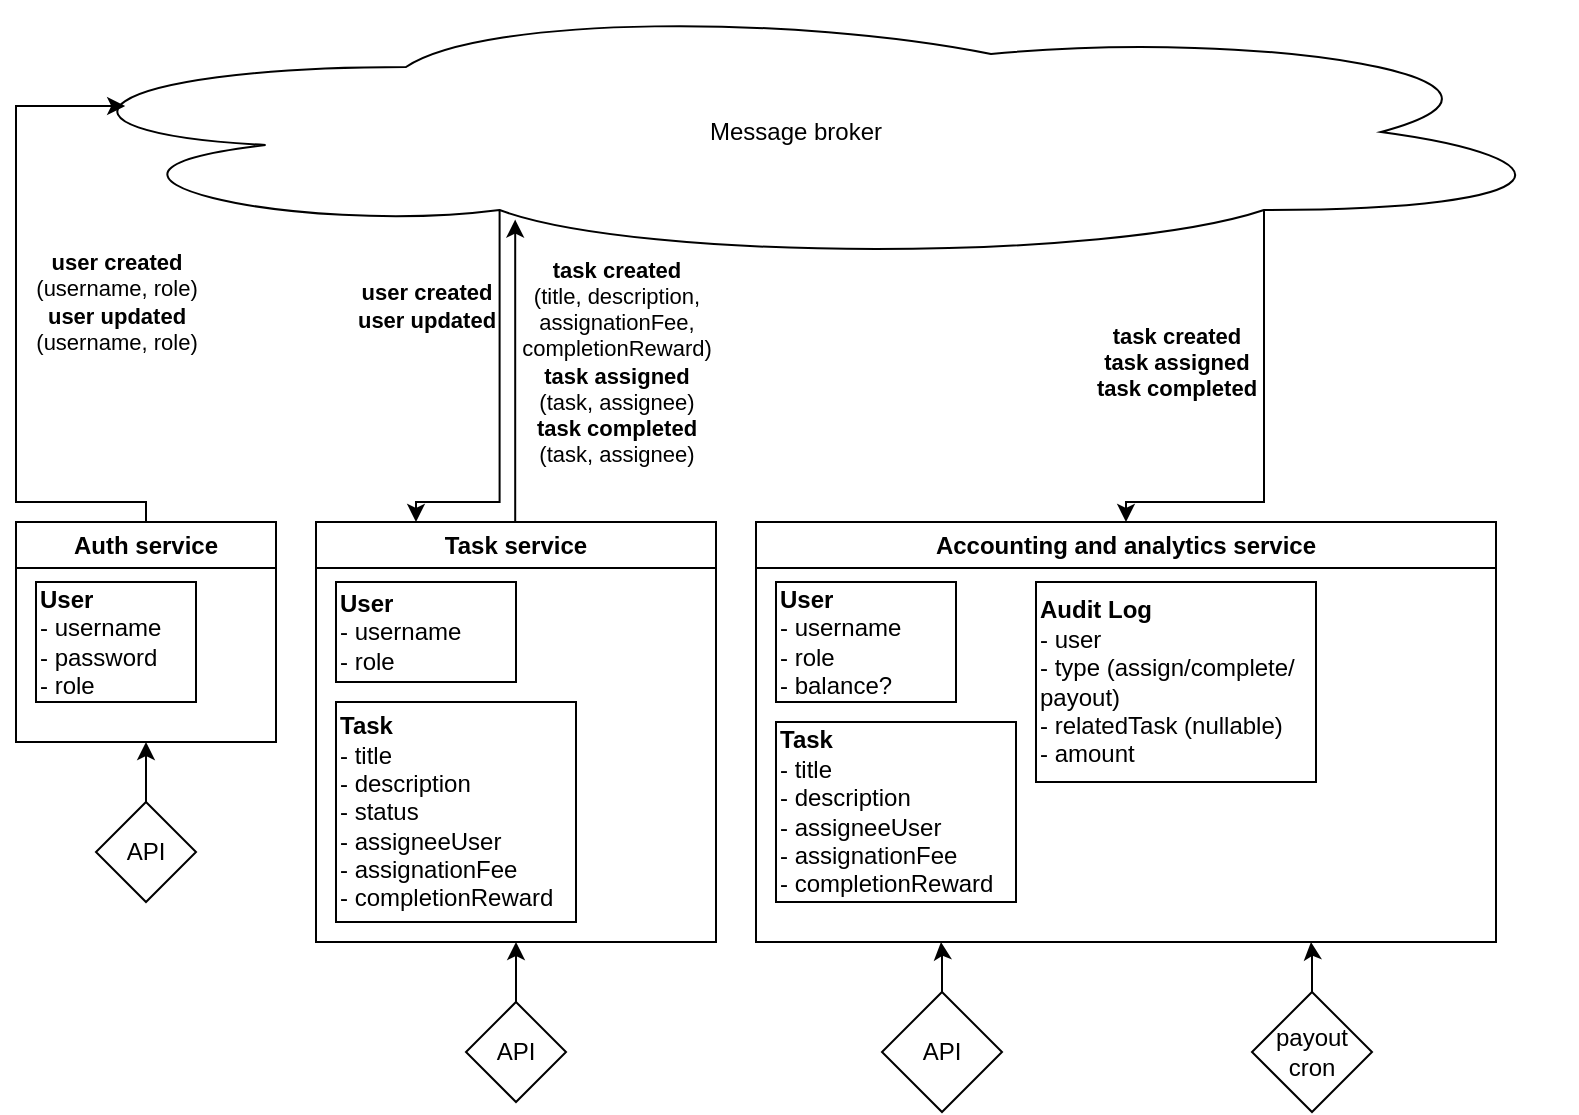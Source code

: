 <mxfile version="20.8.5" type="device"><diagram id="-sr7OufAVYsd2hw4A6t_" name="Page-1"><mxGraphModel dx="1187" dy="641" grid="1" gridSize="10" guides="1" tooltips="1" connect="1" arrows="1" fold="1" page="1" pageScale="1" pageWidth="827" pageHeight="1169" math="0" shadow="0"><root><mxCell id="0"/><mxCell id="1" parent="0"/><mxCell id="N7WzvG4pviHTjJZV-qcs-23" style="edgeStyle=orthogonalEdgeStyle;rounded=0;orthogonalLoop=1;jettySize=auto;html=1;exitX=0.31;exitY=0.8;exitDx=0;exitDy=0;exitPerimeter=0;entryX=0.25;entryY=0;entryDx=0;entryDy=0;" edge="1" parent="1" source="N7WzvG4pviHTjJZV-qcs-2" target="N7WzvG4pviHTjJZV-qcs-5"><mxGeometry relative="1" as="geometry"><Array as="points"><mxPoint x="262" y="270"/><mxPoint x="220" y="270"/></Array></mxGeometry></mxCell><mxCell id="N7WzvG4pviHTjJZV-qcs-24" value="&lt;b&gt;user created&lt;br style=&quot;border-color: var(--border-color);&quot;&gt;user updated&lt;br&gt;&lt;/b&gt;" style="edgeLabel;html=1;align=center;verticalAlign=middle;resizable=0;points=[];" vertex="1" connectable="0" parent="N7WzvG4pviHTjJZV-qcs-23"><mxGeometry x="-0.515" y="-3" relative="1" as="geometry"><mxPoint x="-34" as="offset"/></mxGeometry></mxCell><mxCell id="N7WzvG4pviHTjJZV-qcs-28" style="edgeStyle=orthogonalEdgeStyle;rounded=0;orthogonalLoop=1;jettySize=auto;html=1;exitX=0.8;exitY=0.8;exitDx=0;exitDy=0;exitPerimeter=0;" edge="1" parent="1" source="N7WzvG4pviHTjJZV-qcs-2" target="N7WzvG4pviHTjJZV-qcs-6"><mxGeometry relative="1" as="geometry"><Array as="points"><mxPoint x="644" y="270"/><mxPoint x="575" y="270"/></Array></mxGeometry></mxCell><mxCell id="N7WzvG4pviHTjJZV-qcs-29" value="&lt;b&gt;task created&lt;br&gt;task assigned&lt;br&gt;task completed&lt;/b&gt;" style="edgeLabel;html=1;align=center;verticalAlign=middle;resizable=0;points=[];" vertex="1" connectable="0" parent="N7WzvG4pviHTjJZV-qcs-28"><mxGeometry x="-0.248" y="-1" relative="1" as="geometry"><mxPoint x="-43" y="-9" as="offset"/></mxGeometry></mxCell><mxCell id="N7WzvG4pviHTjJZV-qcs-2" value="Message broker" style="ellipse;shape=cloud;whiteSpace=wrap;html=1;" vertex="1" parent="1"><mxGeometry x="20" y="20" width="780" height="130" as="geometry"/></mxCell><mxCell id="N7WzvG4pviHTjJZV-qcs-21" style="edgeStyle=orthogonalEdgeStyle;rounded=0;orthogonalLoop=1;jettySize=auto;html=1;entryX=0.07;entryY=0.4;entryDx=0;entryDy=0;entryPerimeter=0;exitX=0.5;exitY=0;exitDx=0;exitDy=0;" edge="1" parent="1" source="N7WzvG4pviHTjJZV-qcs-3" target="N7WzvG4pviHTjJZV-qcs-2"><mxGeometry relative="1" as="geometry"><Array as="points"><mxPoint x="85" y="270"/><mxPoint x="20" y="270"/><mxPoint x="20" y="72"/></Array></mxGeometry></mxCell><mxCell id="N7WzvG4pviHTjJZV-qcs-22" value="&lt;b style=&quot;border-color: var(--border-color);&quot;&gt;user created&lt;br style=&quot;border-color: var(--border-color);&quot;&gt;&lt;/b&gt;(username, role)&lt;br style=&quot;border-color: var(--border-color);&quot;&gt;&lt;b style=&quot;border-color: var(--border-color);&quot;&gt;user updated&lt;br style=&quot;border-color: var(--border-color);&quot;&gt;&lt;/b&gt;(username, role)" style="edgeLabel;html=1;align=center;verticalAlign=middle;resizable=0;points=[];" vertex="1" connectable="0" parent="N7WzvG4pviHTjJZV-qcs-21"><mxGeometry x="0.053" y="3" relative="1" as="geometry"><mxPoint x="53" y="-3" as="offset"/></mxGeometry></mxCell><mxCell id="N7WzvG4pviHTjJZV-qcs-3" value="Auth service" style="swimlane;whiteSpace=wrap;html=1;" vertex="1" parent="1"><mxGeometry x="20" y="280" width="130" height="110" as="geometry"/></mxCell><mxCell id="N7WzvG4pviHTjJZV-qcs-7" value="&lt;b&gt;User&lt;/b&gt;&lt;br&gt;- username&lt;br&gt;- password&lt;br&gt;- role" style="whiteSpace=wrap;html=1;align=left;" vertex="1" parent="N7WzvG4pviHTjJZV-qcs-3"><mxGeometry x="10" y="30" width="80" height="60" as="geometry"/></mxCell><mxCell id="N7WzvG4pviHTjJZV-qcs-26" style="edgeStyle=orthogonalEdgeStyle;rounded=0;orthogonalLoop=1;jettySize=auto;html=1;entryX=0.32;entryY=0.837;entryDx=0;entryDy=0;entryPerimeter=0;" edge="1" parent="1" source="N7WzvG4pviHTjJZV-qcs-5" target="N7WzvG4pviHTjJZV-qcs-2"><mxGeometry relative="1" as="geometry"><Array as="points"><mxPoint x="270" y="180"/></Array></mxGeometry></mxCell><mxCell id="N7WzvG4pviHTjJZV-qcs-27" value="&lt;b&gt;task created&lt;/b&gt;&lt;br&gt;(title, description, &lt;br&gt;assignationFee, &lt;br&gt;completionReward)&lt;br&gt;&lt;b&gt;task assigned&lt;/b&gt;&lt;br&gt;(task, assignee)&lt;br&gt;&lt;b&gt;task completed&lt;/b&gt;&lt;br&gt;(task, assignee)" style="edgeLabel;html=1;align=center;verticalAlign=middle;resizable=0;points=[];" vertex="1" connectable="0" parent="N7WzvG4pviHTjJZV-qcs-26"><mxGeometry x="0.349" y="-1" relative="1" as="geometry"><mxPoint x="49" y="22" as="offset"/></mxGeometry></mxCell><mxCell id="N7WzvG4pviHTjJZV-qcs-5" value="Task service" style="swimlane;whiteSpace=wrap;html=1;" vertex="1" parent="1"><mxGeometry x="170" y="280" width="200" height="210" as="geometry"/></mxCell><mxCell id="N7WzvG4pviHTjJZV-qcs-8" value="&lt;b&gt;User&lt;/b&gt;&lt;br&gt;- username&lt;br&gt;- role" style="whiteSpace=wrap;html=1;align=left;" vertex="1" parent="N7WzvG4pviHTjJZV-qcs-5"><mxGeometry x="10" y="30" width="90" height="50" as="geometry"/></mxCell><mxCell id="N7WzvG4pviHTjJZV-qcs-9" value="&lt;b&gt;Task&lt;/b&gt;&lt;br&gt;- title&lt;br&gt;- description&lt;br&gt;- status&lt;br&gt;- assigneeUser&lt;br&gt;- assignationFee&lt;br&gt;- completionReward" style="whiteSpace=wrap;html=1;align=left;" vertex="1" parent="N7WzvG4pviHTjJZV-qcs-5"><mxGeometry x="10" y="90" width="120" height="110" as="geometry"/></mxCell><mxCell id="N7WzvG4pviHTjJZV-qcs-6" value="Accounting and analytics service" style="swimlane;whiteSpace=wrap;html=1;" vertex="1" parent="1"><mxGeometry x="390" y="280" width="370" height="210" as="geometry"/></mxCell><mxCell id="N7WzvG4pviHTjJZV-qcs-14" value="&lt;b&gt;User&lt;/b&gt;&lt;br&gt;- username&lt;br&gt;- role&lt;br&gt;- balance?" style="whiteSpace=wrap;html=1;align=left;" vertex="1" parent="N7WzvG4pviHTjJZV-qcs-6"><mxGeometry x="10" y="30" width="90" height="60" as="geometry"/></mxCell><mxCell id="N7WzvG4pviHTjJZV-qcs-15" value="&lt;b&gt;Task&lt;/b&gt;&lt;br&gt;- title&lt;br&gt;- description&lt;br&gt;- assigneeUser&lt;br&gt;- assignationFee&lt;br&gt;- completionReward" style="whiteSpace=wrap;html=1;align=left;" vertex="1" parent="N7WzvG4pviHTjJZV-qcs-6"><mxGeometry x="10" y="100" width="120" height="90" as="geometry"/></mxCell><mxCell id="N7WzvG4pviHTjJZV-qcs-16" value="&lt;b&gt;Audit Log&lt;br&gt;&lt;/b&gt;- user&lt;br&gt;- type (assign/complete/&lt;br&gt;payout)&lt;br&gt;- relatedTask (nullable)&lt;br&gt;- amount" style="whiteSpace=wrap;html=1;align=left;" vertex="1" parent="N7WzvG4pviHTjJZV-qcs-6"><mxGeometry x="140" y="30" width="140" height="100" as="geometry"/></mxCell><mxCell id="N7WzvG4pviHTjJZV-qcs-12" style="edgeStyle=orthogonalEdgeStyle;rounded=0;orthogonalLoop=1;jettySize=auto;html=1;entryX=0.5;entryY=1;entryDx=0;entryDy=0;" edge="1" parent="1" source="N7WzvG4pviHTjJZV-qcs-10" target="N7WzvG4pviHTjJZV-qcs-3"><mxGeometry relative="1" as="geometry"/></mxCell><mxCell id="N7WzvG4pviHTjJZV-qcs-10" value="API" style="rhombus;whiteSpace=wrap;html=1;" vertex="1" parent="1"><mxGeometry x="60" y="420" width="50" height="50" as="geometry"/></mxCell><mxCell id="N7WzvG4pviHTjJZV-qcs-13" style="edgeStyle=orthogonalEdgeStyle;rounded=0;orthogonalLoop=1;jettySize=auto;html=1;entryX=0.5;entryY=1;entryDx=0;entryDy=0;" edge="1" parent="1" source="N7WzvG4pviHTjJZV-qcs-11" target="N7WzvG4pviHTjJZV-qcs-5"><mxGeometry relative="1" as="geometry"/></mxCell><mxCell id="N7WzvG4pviHTjJZV-qcs-11" value="API" style="rhombus;whiteSpace=wrap;html=1;" vertex="1" parent="1"><mxGeometry x="245" y="520" width="50" height="50" as="geometry"/></mxCell><mxCell id="N7WzvG4pviHTjJZV-qcs-19" style="edgeStyle=orthogonalEdgeStyle;rounded=0;orthogonalLoop=1;jettySize=auto;html=1;entryX=0.25;entryY=1;entryDx=0;entryDy=0;" edge="1" parent="1" source="N7WzvG4pviHTjJZV-qcs-17" target="N7WzvG4pviHTjJZV-qcs-6"><mxGeometry relative="1" as="geometry"/></mxCell><mxCell id="N7WzvG4pviHTjJZV-qcs-17" value="API" style="rhombus;whiteSpace=wrap;html=1;" vertex="1" parent="1"><mxGeometry x="453" y="515" width="60" height="60" as="geometry"/></mxCell><mxCell id="N7WzvG4pviHTjJZV-qcs-20" style="edgeStyle=orthogonalEdgeStyle;rounded=0;orthogonalLoop=1;jettySize=auto;html=1;entryX=0.75;entryY=1;entryDx=0;entryDy=0;" edge="1" parent="1" source="N7WzvG4pviHTjJZV-qcs-18" target="N7WzvG4pviHTjJZV-qcs-6"><mxGeometry relative="1" as="geometry"/></mxCell><mxCell id="N7WzvG4pviHTjJZV-qcs-18" value="payout&lt;br&gt;cron" style="rhombus;whiteSpace=wrap;html=1;" vertex="1" parent="1"><mxGeometry x="638" y="515" width="60" height="60" as="geometry"/></mxCell></root></mxGraphModel></diagram></mxfile>